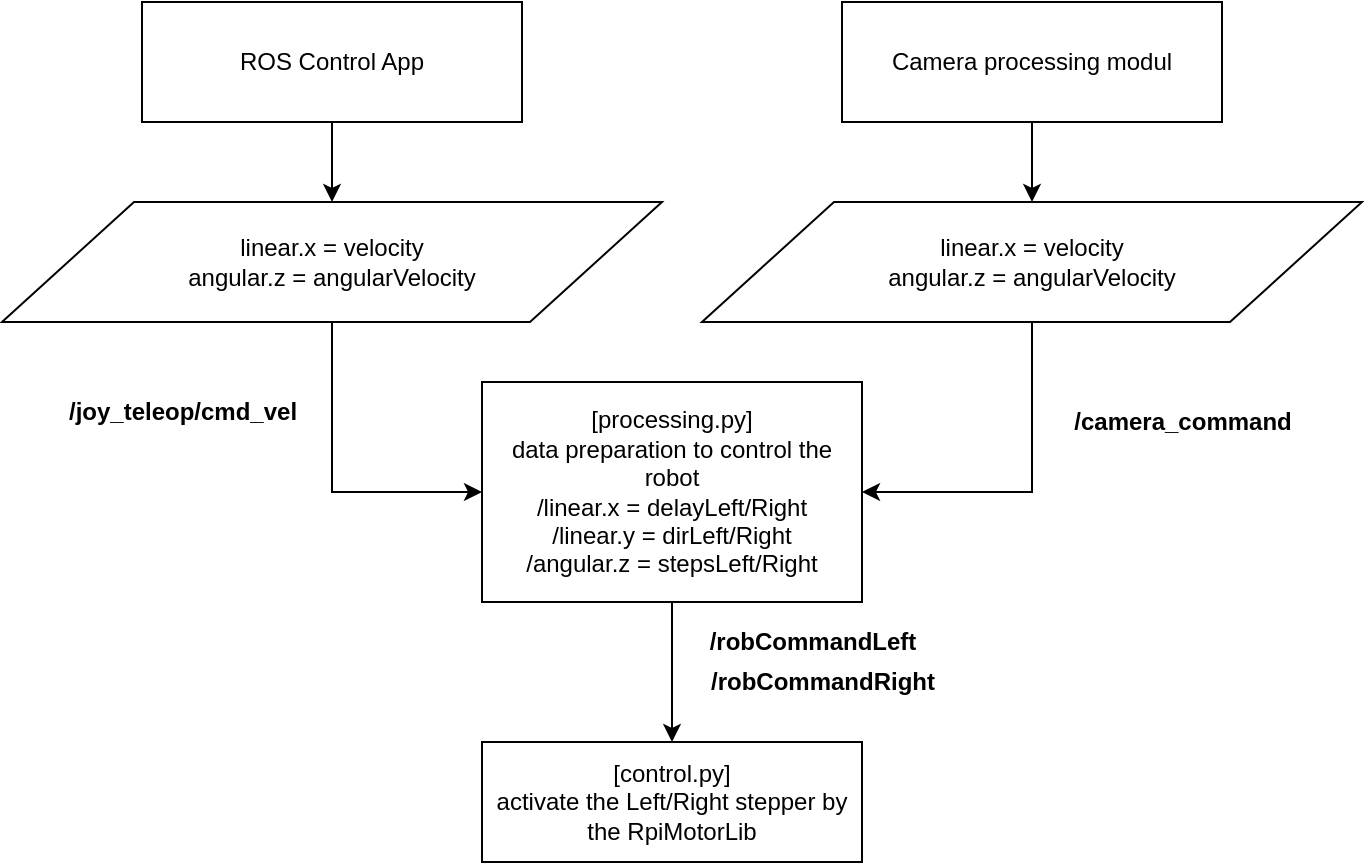 <mxfile version="12.5.8" type="github">
  <diagram id="Lz_R--4SCJsjy1oKleS-" name="Page-1">
    <mxGraphModel dx="1422" dy="777" grid="1" gridSize="10" guides="1" tooltips="1" connect="1" arrows="1" fold="1" page="1" pageScale="1" pageWidth="850" pageHeight="1100" math="0" shadow="0">
      <root>
        <mxCell id="0"/>
        <mxCell id="1" parent="0"/>
        <mxCell id="s6D-itCChKcMX1kxZAHD-6" value="" style="edgeStyle=orthogonalEdgeStyle;rounded=0;orthogonalLoop=1;jettySize=auto;html=1;" edge="1" parent="1" source="s6D-itCChKcMX1kxZAHD-1" target="s6D-itCChKcMX1kxZAHD-3">
          <mxGeometry relative="1" as="geometry"/>
        </mxCell>
        <mxCell id="s6D-itCChKcMX1kxZAHD-1" value="ROS Control App" style="rounded=0;whiteSpace=wrap;html=1;" vertex="1" parent="1">
          <mxGeometry x="180" y="50" width="190" height="60" as="geometry"/>
        </mxCell>
        <mxCell id="s6D-itCChKcMX1kxZAHD-5" value="" style="edgeStyle=orthogonalEdgeStyle;rounded=0;orthogonalLoop=1;jettySize=auto;html=1;" edge="1" parent="1" source="s6D-itCChKcMX1kxZAHD-2" target="s6D-itCChKcMX1kxZAHD-4">
          <mxGeometry relative="1" as="geometry"/>
        </mxCell>
        <mxCell id="s6D-itCChKcMX1kxZAHD-2" value="Camera processing modul" style="rounded=0;whiteSpace=wrap;html=1;" vertex="1" parent="1">
          <mxGeometry x="530" y="50" width="190" height="60" as="geometry"/>
        </mxCell>
        <mxCell id="s6D-itCChKcMX1kxZAHD-10" style="edgeStyle=orthogonalEdgeStyle;rounded=0;orthogonalLoop=1;jettySize=auto;html=1;exitX=0.5;exitY=1;exitDx=0;exitDy=0;entryX=0;entryY=0.5;entryDx=0;entryDy=0;" edge="1" parent="1" source="s6D-itCChKcMX1kxZAHD-3" target="s6D-itCChKcMX1kxZAHD-7">
          <mxGeometry relative="1" as="geometry"/>
        </mxCell>
        <mxCell id="s6D-itCChKcMX1kxZAHD-14" value="&lt;b&gt;/joy_teleop/cmd_vel&lt;/b&gt;" style="text;html=1;align=center;verticalAlign=middle;resizable=0;points=[];labelBackgroundColor=#ffffff;" vertex="1" connectable="0" parent="s6D-itCChKcMX1kxZAHD-10">
          <mxGeometry x="-0.28" y="1" relative="1" as="geometry">
            <mxPoint x="-76" y="-13" as="offset"/>
          </mxGeometry>
        </mxCell>
        <mxCell id="s6D-itCChKcMX1kxZAHD-3" value="linear.x = velocity&lt;br&gt;angular.z = angularVelocity" style="shape=parallelogram;perimeter=parallelogramPerimeter;whiteSpace=wrap;html=1;" vertex="1" parent="1">
          <mxGeometry x="110" y="150" width="330" height="60" as="geometry"/>
        </mxCell>
        <mxCell id="s6D-itCChKcMX1kxZAHD-11" style="edgeStyle=orthogonalEdgeStyle;rounded=0;orthogonalLoop=1;jettySize=auto;html=1;exitX=0.5;exitY=1;exitDx=0;exitDy=0;entryX=1;entryY=0.5;entryDx=0;entryDy=0;" edge="1" parent="1" source="s6D-itCChKcMX1kxZAHD-4" target="s6D-itCChKcMX1kxZAHD-7">
          <mxGeometry relative="1" as="geometry"/>
        </mxCell>
        <mxCell id="s6D-itCChKcMX1kxZAHD-4" value="linear.x = velocity&lt;br&gt;angular.z = angularVelocity" style="shape=parallelogram;perimeter=parallelogramPerimeter;whiteSpace=wrap;html=1;" vertex="1" parent="1">
          <mxGeometry x="460" y="150" width="330" height="60" as="geometry"/>
        </mxCell>
        <mxCell id="s6D-itCChKcMX1kxZAHD-13" value="" style="edgeStyle=orthogonalEdgeStyle;rounded=0;orthogonalLoop=1;jettySize=auto;html=1;" edge="1" parent="1" source="s6D-itCChKcMX1kxZAHD-7" target="s6D-itCChKcMX1kxZAHD-12">
          <mxGeometry relative="1" as="geometry"/>
        </mxCell>
        <mxCell id="s6D-itCChKcMX1kxZAHD-7" value="&lt;div&gt;[processing.py]&lt;/div&gt;&lt;div&gt;data preparation to control the robot&lt;br&gt;/linear.x = delayLeft/Right&lt;br&gt;/linear.y = dirLeft/Right&lt;br&gt;/angular.z = stepsLeft/Right&lt;br&gt;&lt;/div&gt;" style="rounded=0;whiteSpace=wrap;html=1;" vertex="1" parent="1">
          <mxGeometry x="350" y="240" width="190" height="110" as="geometry"/>
        </mxCell>
        <mxCell id="s6D-itCChKcMX1kxZAHD-12" value="&lt;div&gt;[control.py]&lt;/div&gt;&lt;div&gt;activate the Left/Right stepper by the RpiMotorLib&lt;br&gt;&lt;/div&gt;" style="rounded=0;whiteSpace=wrap;html=1;" vertex="1" parent="1">
          <mxGeometry x="350" y="420" width="190" height="60" as="geometry"/>
        </mxCell>
        <mxCell id="s6D-itCChKcMX1kxZAHD-15" value="&lt;b&gt;/camera_command&lt;/b&gt;" style="text;html=1;align=center;verticalAlign=middle;resizable=0;points=[];autosize=1;" vertex="1" parent="1">
          <mxGeometry x="630" y="250" width="140" height="20" as="geometry"/>
        </mxCell>
        <mxCell id="s6D-itCChKcMX1kxZAHD-17" value="&lt;b&gt;/robCommandLeft&lt;/b&gt;" style="text;html=1;align=center;verticalAlign=middle;resizable=0;points=[];autosize=1;" vertex="1" parent="1">
          <mxGeometry x="445" y="360" width="140" height="20" as="geometry"/>
        </mxCell>
        <mxCell id="s6D-itCChKcMX1kxZAHD-18" value="&lt;b&gt;/robCommandRight&lt;/b&gt;" style="text;html=1;align=center;verticalAlign=middle;resizable=0;points=[];autosize=1;" vertex="1" parent="1">
          <mxGeometry x="445" y="380" width="150" height="20" as="geometry"/>
        </mxCell>
      </root>
    </mxGraphModel>
  </diagram>
</mxfile>
